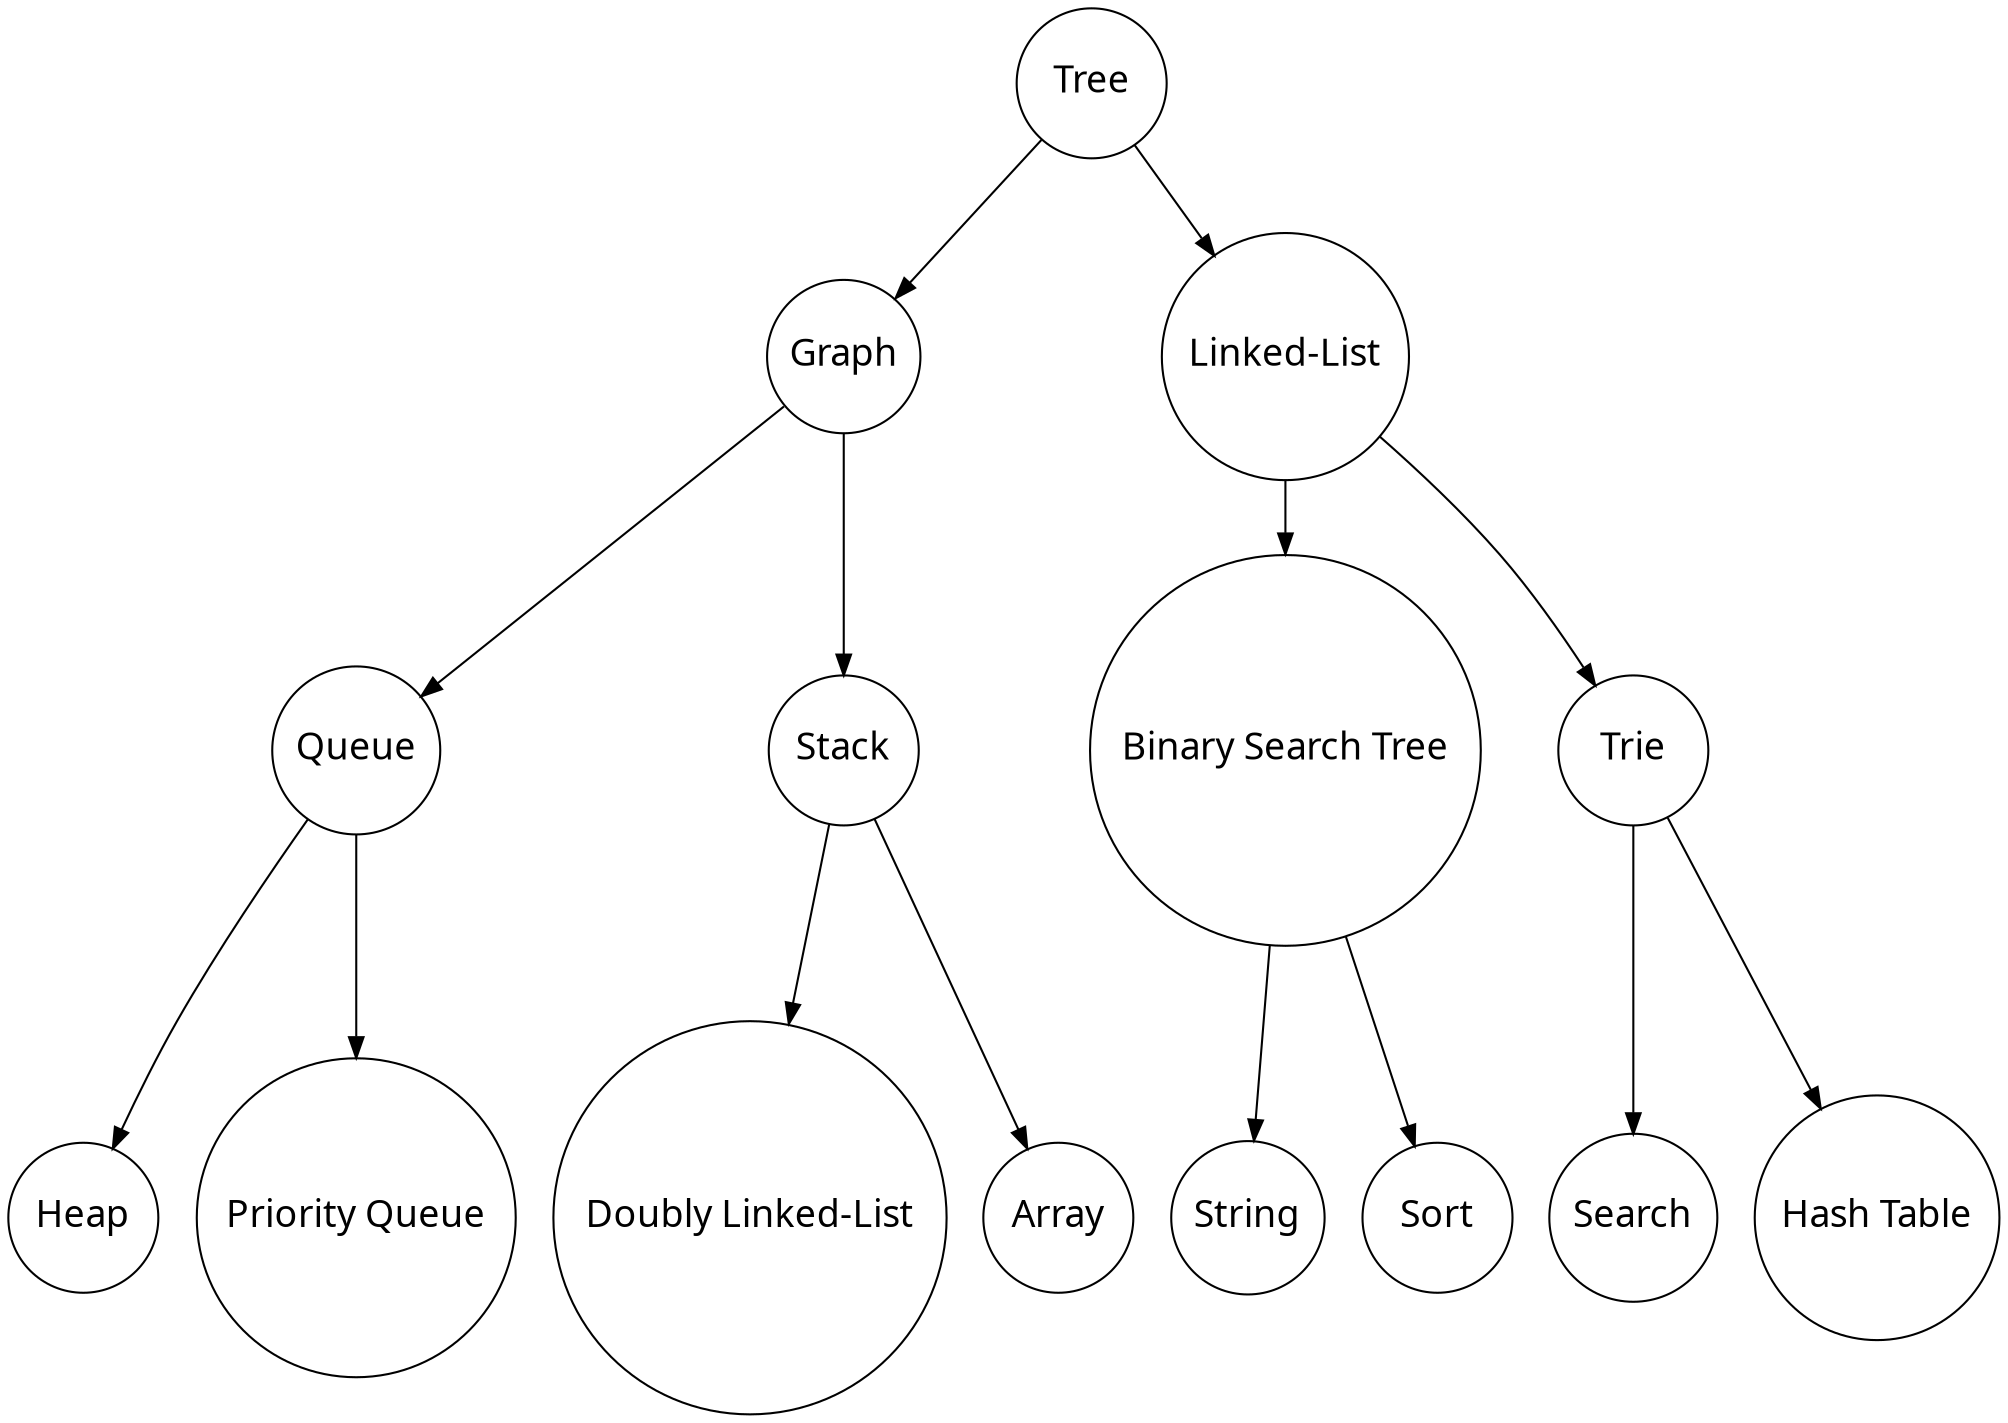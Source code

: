 digraph {
	name=Tree rankdir=TB
	1 [label=<<FONT POINT-SIZE="18" FACE="ubuntu">Tree</FONT><BR ALIGN="CENTER"/>> height=1 shape=circle width=1]
	2 [label=<<FONT POINT-SIZE="18" FACE="ubuntu">Graph</FONT><BR ALIGN="CENTER"/>> height=1 shape=circle width=1]
	3 [label=<<FONT POINT-SIZE="18" FACE="ubuntu">Linked-List</FONT><BR ALIGN="CENTER"/>> height=1 shape=circle width=1]
	4 [label=<<FONT POINT-SIZE="18" FACE="ubuntu">Queue</FONT><BR ALIGN="CENTER"/>> height=1 shape=circle width=1]
	5 [label=<<FONT POINT-SIZE="18" FACE="ubuntu">Stack</FONT><BR ALIGN="CENTER"/>> height=1 shape=circle width=1]
	6 [label=<<FONT POINT-SIZE="18" FACE="ubuntu">Binary Search Tree</FONT><BR ALIGN="CENTER"/>> height=1 shape=circle width=1]
	7 [label=<<FONT POINT-SIZE="18" FACE="ubuntu">Trie</FONT><BR ALIGN="CENTER"/>> height=1 shape=circle width=1]
	8 [label=<<FONT POINT-SIZE="18" FACE="ubuntu">Heap</FONT><BR ALIGN="CENTER"/>> height=1 shape=circle width=1]
	9 [label=<<FONT POINT-SIZE="18" FACE="ubuntu">Priority Queue</FONT><BR ALIGN="CENTER"/>> height=1 shape=circle width=1]
	10 [label=<<FONT POINT-SIZE="18" FACE="ubuntu">Doubly Linked-List</FONT><BR ALIGN="CENTER"/>> height=1 shape=circle width=1]
	11 [label=<<FONT POINT-SIZE="18" FACE="ubuntu">Array</FONT><BR ALIGN="CENTER"/>> height=1 shape=circle width=1]
	12 [label=<<FONT POINT-SIZE="18" FACE="ubuntu">String</FONT><BR ALIGN="CENTER"/>> height=1 shape=circle width=1]
	13 [label=<<FONT POINT-SIZE="18" FACE="ubuntu">Sort</FONT><BR ALIGN="CENTER"/>> height=1 shape=circle width=1]
	14 [label=<<FONT POINT-SIZE="18" FACE="ubuntu">Search</FONT><BR ALIGN="CENTER"/>> height=1 shape=circle width=1]
	15 [label=<<FONT POINT-SIZE="18" FACE="ubuntu">Hash Table</FONT><BR ALIGN="CENTER"/>> height=1 shape=circle width=1]
	1 -> 2
	1 -> 3
	2 -> 4
	2 -> 5
	3 -> 6
	3 -> 7
	4 -> 8
	4 -> 9
	5 -> 10
	5 -> 11
	6 -> 12
	6 -> 13
	7 -> 14
	7 -> 15
}
